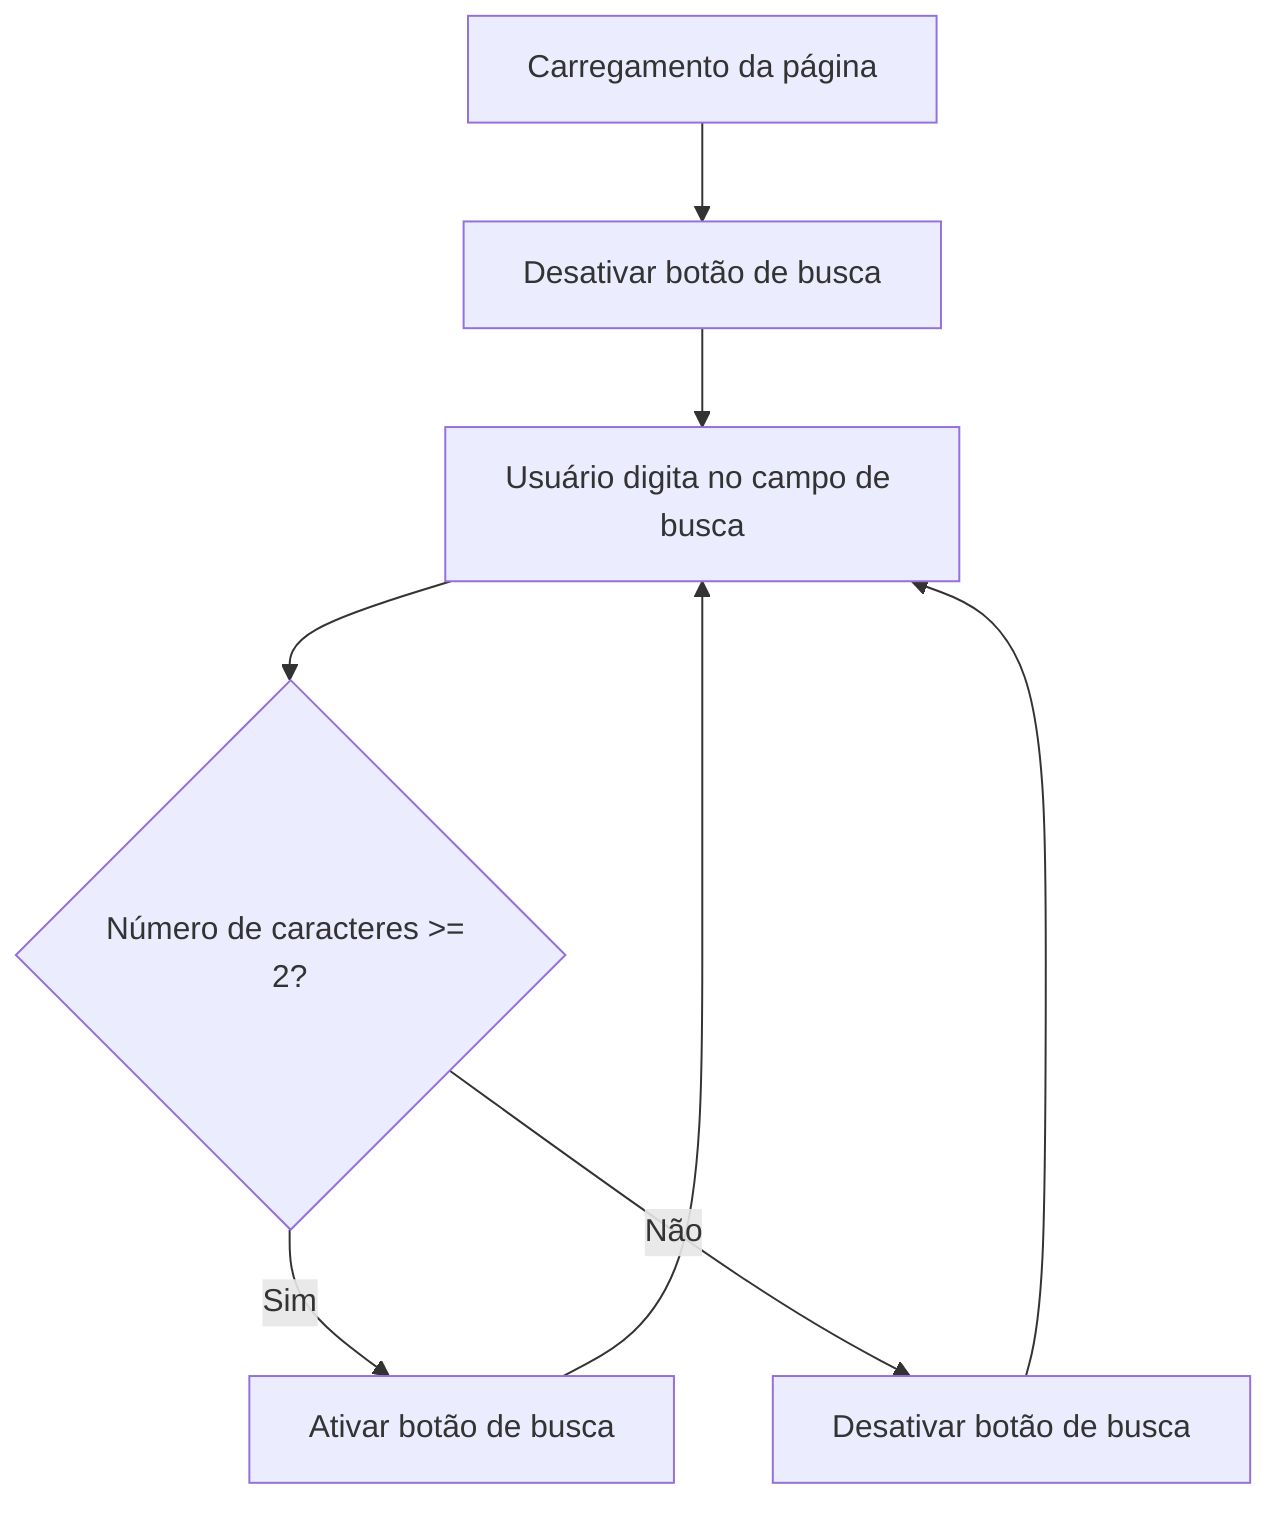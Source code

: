 flowchart TD
  A[Carregamento da página] --> B[Desativar botão de busca]
  B --> C[Usuário digita no campo de busca]
  C --> D{Número de caracteres >= 2?}
  D -- Sim --> E[Ativar botão de busca]
  D -- Não --> F[Desativar botão de busca]
  E --> C
  F --> C